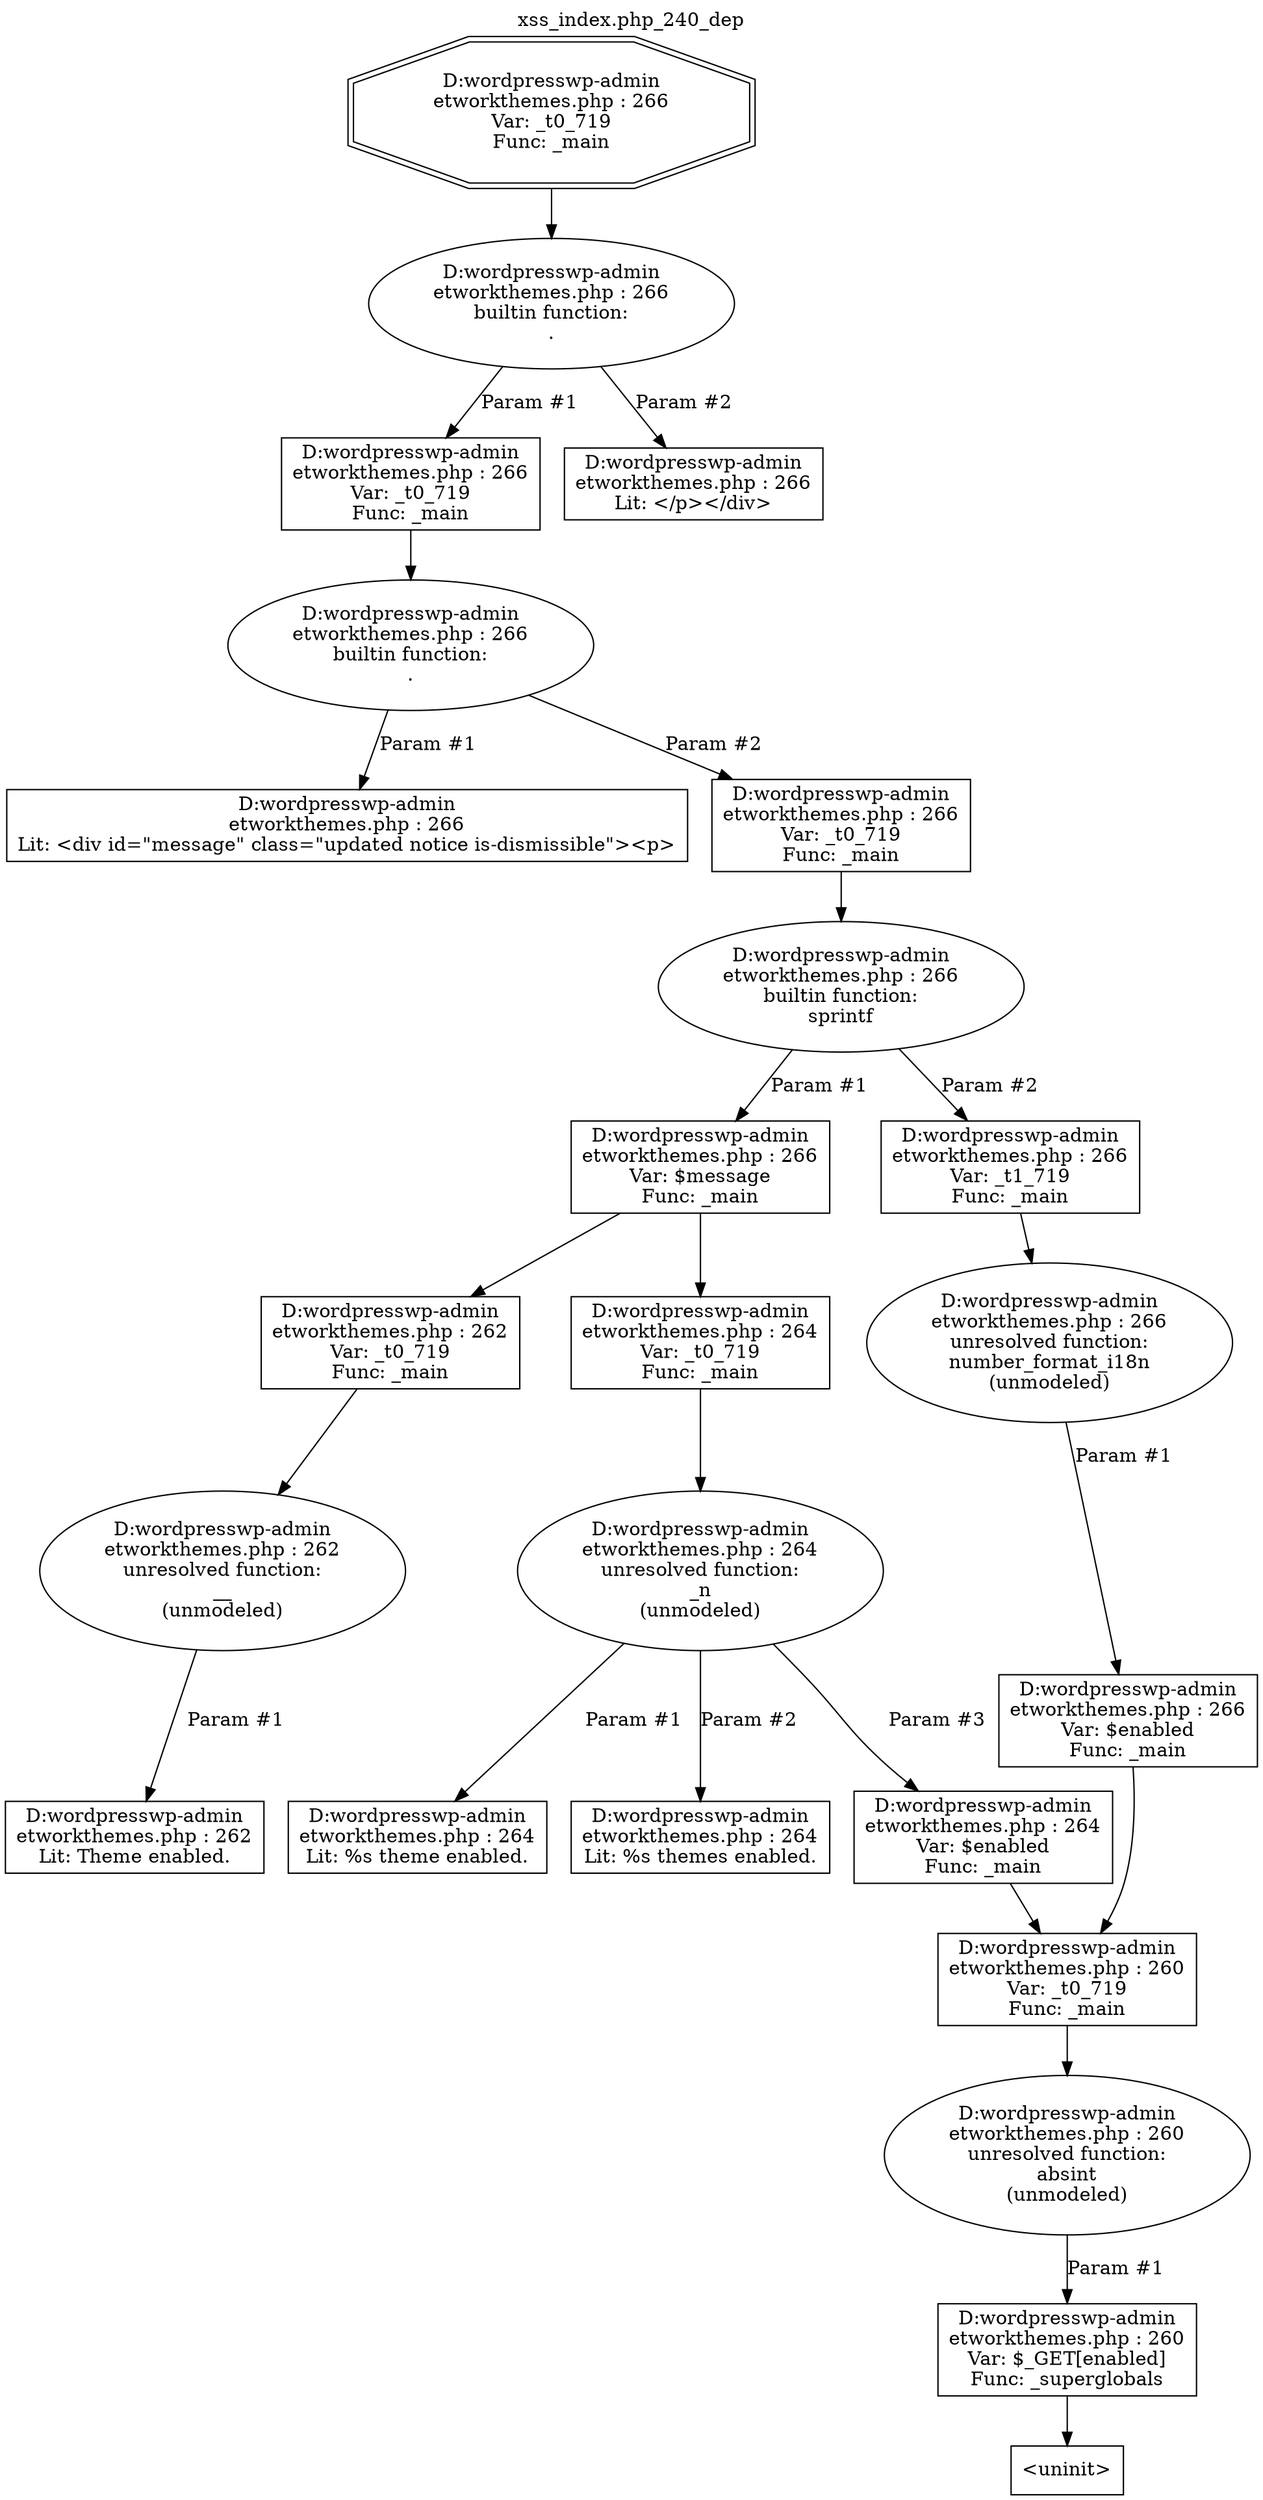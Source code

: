 digraph cfg {
  label="xss_index.php_240_dep";
  labelloc=t;
  n1 [shape=doubleoctagon, label="D:\wordpress\wp-admin\network\themes.php : 266\nVar: _t0_719\nFunc: _main\n"];
  n2 [shape=ellipse, label="D:\wordpress\wp-admin\network\themes.php : 266\nbuiltin function:\n.\n"];
  n3 [shape=box, label="D:\wordpress\wp-admin\network\themes.php : 266\nVar: _t0_719\nFunc: _main\n"];
  n4 [shape=ellipse, label="D:\wordpress\wp-admin\network\themes.php : 266\nbuiltin function:\n.\n"];
  n5 [shape=box, label="D:\wordpress\wp-admin\network\themes.php : 266\nLit: <div id=\"message\" class=\"updated notice is-dismissible\"><p>\n"];
  n6 [shape=box, label="D:\wordpress\wp-admin\network\themes.php : 266\nVar: _t0_719\nFunc: _main\n"];
  n7 [shape=ellipse, label="D:\wordpress\wp-admin\network\themes.php : 266\nbuiltin function:\nsprintf\n"];
  n8 [shape=box, label="D:\wordpress\wp-admin\network\themes.php : 266\nVar: $message\nFunc: _main\n"];
  n9 [shape=box, label="D:\wordpress\wp-admin\network\themes.php : 262\nVar: _t0_719\nFunc: _main\n"];
  n10 [shape=ellipse, label="D:\wordpress\wp-admin\network\themes.php : 262\nunresolved function:\n__\n(unmodeled)\n"];
  n11 [shape=box, label="D:\wordpress\wp-admin\network\themes.php : 262\nLit: Theme enabled.\n"];
  n12 [shape=box, label="D:\wordpress\wp-admin\network\themes.php : 264\nVar: _t0_719\nFunc: _main\n"];
  n13 [shape=ellipse, label="D:\wordpress\wp-admin\network\themes.php : 264\nunresolved function:\n_n\n(unmodeled)\n"];
  n14 [shape=box, label="D:\wordpress\wp-admin\network\themes.php : 264\nLit: %s theme enabled.\n"];
  n15 [shape=box, label="D:\wordpress\wp-admin\network\themes.php : 264\nLit: %s themes enabled.\n"];
  n16 [shape=box, label="D:\wordpress\wp-admin\network\themes.php : 264\nVar: $enabled\nFunc: _main\n"];
  n17 [shape=box, label="D:\wordpress\wp-admin\network\themes.php : 260\nVar: _t0_719\nFunc: _main\n"];
  n18 [shape=ellipse, label="D:\wordpress\wp-admin\network\themes.php : 260\nunresolved function:\nabsint\n(unmodeled)\n"];
  n19 [shape=box, label="D:\wordpress\wp-admin\network\themes.php : 260\nVar: $_GET[enabled]\nFunc: _superglobals\n"];
  n20 [shape=box, label="<uninit>"];
  n21 [shape=box, label="D:\wordpress\wp-admin\network\themes.php : 266\nVar: _t1_719\nFunc: _main\n"];
  n22 [shape=ellipse, label="D:\wordpress\wp-admin\network\themes.php : 266\nunresolved function:\nnumber_format_i18n\n(unmodeled)\n"];
  n23 [shape=box, label="D:\wordpress\wp-admin\network\themes.php : 266\nVar: $enabled\nFunc: _main\n"];
  n24 [shape=box, label="D:\wordpress\wp-admin\network\themes.php : 266\nLit: </p></div>\n"];
  n1 -> n2;
  n3 -> n4;
  n4 -> n5[label="Param #1"];
  n4 -> n6[label="Param #2"];
  n6 -> n7;
  n9 -> n10;
  n10 -> n11[label="Param #1"];
  n8 -> n9;
  n8 -> n12;
  n12 -> n13;
  n13 -> n14[label="Param #1"];
  n13 -> n15[label="Param #2"];
  n13 -> n16[label="Param #3"];
  n17 -> n18;
  n19 -> n20;
  n18 -> n19[label="Param #1"];
  n16 -> n17;
  n7 -> n8[label="Param #1"];
  n7 -> n21[label="Param #2"];
  n21 -> n22;
  n23 -> n17;
  n22 -> n23[label="Param #1"];
  n2 -> n3[label="Param #1"];
  n2 -> n24[label="Param #2"];
}
